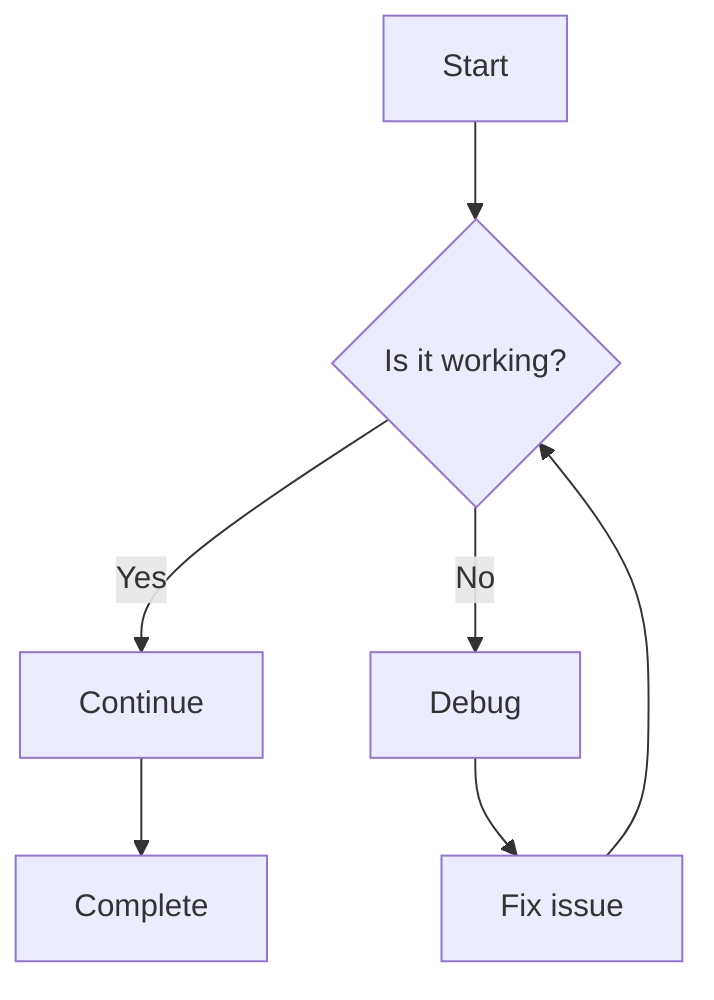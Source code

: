 graph TD
    A[Start] --> B{Is it working?}
    B -->|Yes| C[Continue]
    B -->|No| D[Debug]
    D --> E[Fix issue]
    E --> B
    C --> F[Complete]
